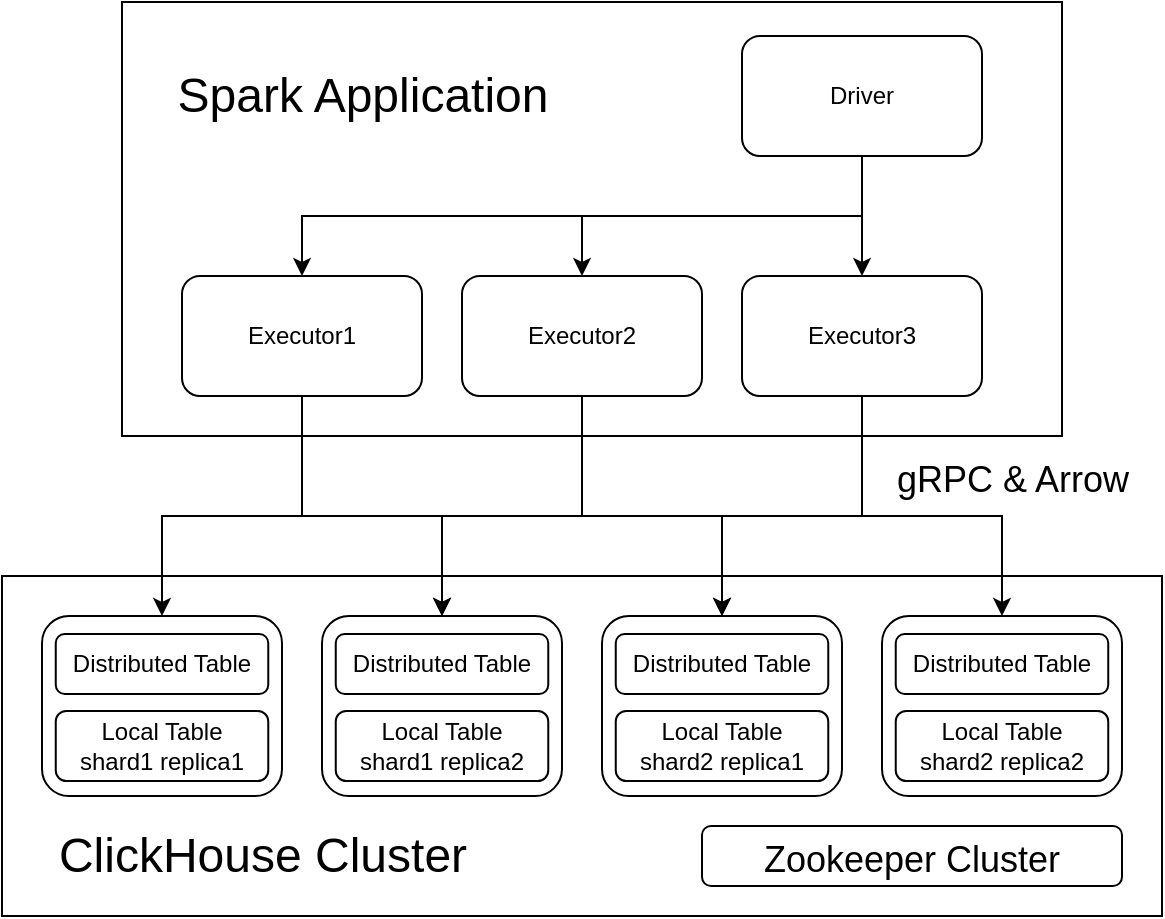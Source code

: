 <mxfile version="19.0.3" type="device"><diagram id="gg46v3CtSz7Rf9EKl4NP" name="Page-1"><mxGraphModel dx="1106" dy="876" grid="1" gridSize="10" guides="1" tooltips="1" connect="1" arrows="1" fold="1" page="1" pageScale="1" pageWidth="850" pageHeight="1100" math="0" shadow="0"><root><mxCell id="0"/><mxCell id="1" parent="0"/><mxCell id="DAGlnRwEpnAi7woMkbJU-22" value="" style="rounded=0;whiteSpace=wrap;html=1;fillColor=none;" parent="1" vertex="1"><mxGeometry x="100" y="580" width="580" height="170" as="geometry"/></mxCell><mxCell id="DAGlnRwEpnAi7woMkbJU-25" value="" style="rounded=0;whiteSpace=wrap;html=1;fillColor=none;" parent="1" vertex="1"><mxGeometry x="160" y="293" width="470" height="217" as="geometry"/></mxCell><mxCell id="DAGlnRwEpnAi7woMkbJU-1" value="" style="rounded=1;whiteSpace=wrap;html=1;" parent="1" vertex="1"><mxGeometry x="120" y="600" width="120" height="90" as="geometry"/></mxCell><mxCell id="DAGlnRwEpnAi7woMkbJU-3" value="" style="rounded=1;whiteSpace=wrap;html=1;" parent="1" vertex="1"><mxGeometry x="260" y="600" width="120" height="90" as="geometry"/></mxCell><mxCell id="DAGlnRwEpnAi7woMkbJU-4" value="" style="rounded=1;whiteSpace=wrap;html=1;" parent="1" vertex="1"><mxGeometry x="400" y="600" width="120" height="90" as="geometry"/></mxCell><mxCell id="DAGlnRwEpnAi7woMkbJU-5" value="" style="rounded=1;whiteSpace=wrap;html=1;" parent="1" vertex="1"><mxGeometry x="540" y="600" width="120" height="90" as="geometry"/></mxCell><mxCell id="DAGlnRwEpnAi7woMkbJU-11" style="edgeStyle=orthogonalEdgeStyle;rounded=0;orthogonalLoop=1;jettySize=auto;html=1;entryX=0.5;entryY=0;entryDx=0;entryDy=0;" parent="1" source="DAGlnRwEpnAi7woMkbJU-6" target="DAGlnRwEpnAi7woMkbJU-1" edge="1"><mxGeometry relative="1" as="geometry"><Array as="points"><mxPoint x="250" y="550"/><mxPoint x="180" y="550"/></Array></mxGeometry></mxCell><mxCell id="DAGlnRwEpnAi7woMkbJU-12" style="edgeStyle=orthogonalEdgeStyle;rounded=0;orthogonalLoop=1;jettySize=auto;html=1;entryX=0.5;entryY=0;entryDx=0;entryDy=0;" parent="1" source="DAGlnRwEpnAi7woMkbJU-6" target="DAGlnRwEpnAi7woMkbJU-3" edge="1"><mxGeometry relative="1" as="geometry"><Array as="points"><mxPoint x="250" y="550"/><mxPoint x="320" y="550"/></Array></mxGeometry></mxCell><mxCell id="DAGlnRwEpnAi7woMkbJU-13" style="edgeStyle=orthogonalEdgeStyle;rounded=0;orthogonalLoop=1;jettySize=auto;html=1;entryX=0.5;entryY=0;entryDx=0;entryDy=0;" parent="1" source="DAGlnRwEpnAi7woMkbJU-6" target="DAGlnRwEpnAi7woMkbJU-4" edge="1"><mxGeometry relative="1" as="geometry"><Array as="points"><mxPoint x="250" y="550"/><mxPoint x="460" y="550"/></Array></mxGeometry></mxCell><mxCell id="DAGlnRwEpnAi7woMkbJU-14" style="edgeStyle=orthogonalEdgeStyle;rounded=0;orthogonalLoop=1;jettySize=auto;html=1;" parent="1" source="DAGlnRwEpnAi7woMkbJU-6" target="DAGlnRwEpnAi7woMkbJU-5" edge="1"><mxGeometry relative="1" as="geometry"><Array as="points"><mxPoint x="250" y="550"/><mxPoint x="600" y="550"/></Array></mxGeometry></mxCell><mxCell id="DAGlnRwEpnAi7woMkbJU-6" value="Executor1" style="rounded=1;whiteSpace=wrap;html=1;" parent="1" vertex="1"><mxGeometry x="190" y="430" width="120" height="60" as="geometry"/></mxCell><mxCell id="DAGlnRwEpnAi7woMkbJU-15" style="edgeStyle=orthogonalEdgeStyle;rounded=0;orthogonalLoop=1;jettySize=auto;html=1;entryX=0.5;entryY=0;entryDx=0;entryDy=0;" parent="1" source="DAGlnRwEpnAi7woMkbJU-7" target="DAGlnRwEpnAi7woMkbJU-3" edge="1"><mxGeometry relative="1" as="geometry"><Array as="points"><mxPoint x="390" y="550"/><mxPoint x="320" y="550"/></Array></mxGeometry></mxCell><mxCell id="DAGlnRwEpnAi7woMkbJU-7" value="Executor2" style="rounded=1;whiteSpace=wrap;html=1;" parent="1" vertex="1"><mxGeometry x="330" y="430" width="120" height="60" as="geometry"/></mxCell><mxCell id="DAGlnRwEpnAi7woMkbJU-16" style="edgeStyle=orthogonalEdgeStyle;rounded=0;orthogonalLoop=1;jettySize=auto;html=1;entryX=0.5;entryY=0;entryDx=0;entryDy=0;" parent="1" source="DAGlnRwEpnAi7woMkbJU-8" target="DAGlnRwEpnAi7woMkbJU-4" edge="1"><mxGeometry relative="1" as="geometry"><mxPoint x="460" y="570" as="targetPoint"/><Array as="points"><mxPoint x="530" y="550"/><mxPoint x="460" y="550"/></Array></mxGeometry></mxCell><mxCell id="DAGlnRwEpnAi7woMkbJU-8" value="Executor3" style="rounded=1;whiteSpace=wrap;html=1;" parent="1" vertex="1"><mxGeometry x="470" y="430" width="120" height="60" as="geometry"/></mxCell><mxCell id="DAGlnRwEpnAi7woMkbJU-19" style="edgeStyle=orthogonalEdgeStyle;rounded=0;orthogonalLoop=1;jettySize=auto;html=1;entryX=0.5;entryY=0;entryDx=0;entryDy=0;" parent="1" source="DAGlnRwEpnAi7woMkbJU-17" target="DAGlnRwEpnAi7woMkbJU-7" edge="1"><mxGeometry relative="1" as="geometry"><Array as="points"><mxPoint x="530" y="400"/><mxPoint x="390" y="400"/></Array></mxGeometry></mxCell><mxCell id="DAGlnRwEpnAi7woMkbJU-20" value="" style="edgeStyle=orthogonalEdgeStyle;rounded=0;orthogonalLoop=1;jettySize=auto;html=1;" parent="1" source="DAGlnRwEpnAi7woMkbJU-17" target="DAGlnRwEpnAi7woMkbJU-8" edge="1"><mxGeometry relative="1" as="geometry"/></mxCell><mxCell id="DAGlnRwEpnAi7woMkbJU-21" style="edgeStyle=orthogonalEdgeStyle;rounded=0;orthogonalLoop=1;jettySize=auto;html=1;" parent="1" source="DAGlnRwEpnAi7woMkbJU-17" target="DAGlnRwEpnAi7woMkbJU-6" edge="1"><mxGeometry relative="1" as="geometry"><Array as="points"><mxPoint x="530" y="400"/><mxPoint x="250" y="400"/></Array></mxGeometry></mxCell><mxCell id="DAGlnRwEpnAi7woMkbJU-17" value="Driver" style="rounded=1;whiteSpace=wrap;html=1;" parent="1" vertex="1"><mxGeometry x="470" y="310" width="120" height="60" as="geometry"/></mxCell><mxCell id="DAGlnRwEpnAi7woMkbJU-23" value="&lt;font style=&quot;font-size: 24px;&quot;&gt;ClickHouse Cluster&lt;/font&gt;" style="text;html=1;resizable=0;autosize=1;align=center;verticalAlign=middle;points=[];fillColor=none;strokeColor=none;rounded=0;" parent="1" vertex="1"><mxGeometry x="120" y="710" width="220" height="20" as="geometry"/></mxCell><mxCell id="DAGlnRwEpnAi7woMkbJU-24" value="&lt;font style=&quot;font-size: 18px;&quot;&gt;Zookeeper Cluster&lt;/font&gt;" style="rounded=1;whiteSpace=wrap;html=1;fontSize=24;fillColor=none;" parent="1" vertex="1"><mxGeometry x="450" y="705" width="210" height="30" as="geometry"/></mxCell><mxCell id="DAGlnRwEpnAi7woMkbJU-26" value="&lt;font style=&quot;font-size: 24px;&quot;&gt;Spark Application&lt;/font&gt;" style="text;html=1;resizable=0;autosize=1;align=center;verticalAlign=middle;points=[];fillColor=none;strokeColor=none;rounded=0;" parent="1" vertex="1"><mxGeometry x="180" y="330" width="200" height="20" as="geometry"/></mxCell><mxCell id="DAGlnRwEpnAi7woMkbJU-27" value="Distributed Table" style="rounded=1;whiteSpace=wrap;html=1;" parent="1" vertex="1"><mxGeometry x="546.87" y="609" width="106.25" height="30" as="geometry"/></mxCell><mxCell id="DAGlnRwEpnAi7woMkbJU-28" value="Distributed Table" style="rounded=1;whiteSpace=wrap;html=1;" parent="1" vertex="1"><mxGeometry x="406.88" y="609" width="106.25" height="30" as="geometry"/></mxCell><mxCell id="DAGlnRwEpnAi7woMkbJU-29" value="Distributed Table" style="rounded=1;whiteSpace=wrap;html=1;" parent="1" vertex="1"><mxGeometry x="266.88" y="609" width="106.25" height="30" as="geometry"/></mxCell><mxCell id="DAGlnRwEpnAi7woMkbJU-30" value="Distributed Table" style="rounded=1;whiteSpace=wrap;html=1;" parent="1" vertex="1"><mxGeometry x="126.88" y="609" width="106.25" height="30" as="geometry"/></mxCell><mxCell id="DAGlnRwEpnAi7woMkbJU-31" value="Local Table&lt;br&gt;shard1 replica1" style="rounded=1;whiteSpace=wrap;html=1;" parent="1" vertex="1"><mxGeometry x="126.88" y="647.5" width="106.25" height="35" as="geometry"/></mxCell><mxCell id="DAGlnRwEpnAi7woMkbJU-32" value="Local Table&lt;br&gt;shard1 replica2" style="rounded=1;whiteSpace=wrap;html=1;" parent="1" vertex="1"><mxGeometry x="266.88" y="647.5" width="106.25" height="35" as="geometry"/></mxCell><mxCell id="DAGlnRwEpnAi7woMkbJU-33" value="Local Table&lt;br&gt;shard2 replica1" style="rounded=1;whiteSpace=wrap;html=1;" parent="1" vertex="1"><mxGeometry x="406.88" y="647.5" width="106.25" height="35" as="geometry"/></mxCell><mxCell id="DAGlnRwEpnAi7woMkbJU-34" value="Local Table&lt;br&gt;shard2 replica2" style="rounded=1;whiteSpace=wrap;html=1;" parent="1" vertex="1"><mxGeometry x="546.87" y="647.5" width="106.25" height="35" as="geometry"/></mxCell><mxCell id="DAGlnRwEpnAi7woMkbJU-35" value="&lt;font style=&quot;font-size: 18px;&quot;&gt;gRPC &amp;amp; Arrow&lt;/font&gt;" style="text;html=1;resizable=0;autosize=1;align=center;verticalAlign=middle;points=[];fillColor=none;strokeColor=none;rounded=0;" parent="1" vertex="1"><mxGeometry x="540" y="522" width="130" height="20" as="geometry"/></mxCell></root></mxGraphModel></diagram></mxfile>